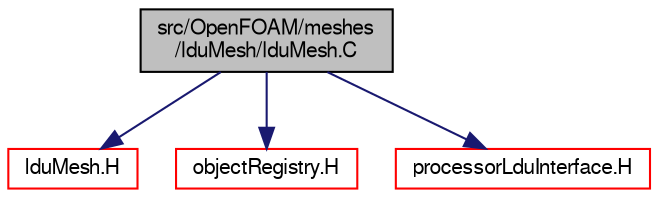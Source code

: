 digraph "src/OpenFOAM/meshes/lduMesh/lduMesh.C"
{
  bgcolor="transparent";
  edge [fontname="FreeSans",fontsize="10",labelfontname="FreeSans",labelfontsize="10"];
  node [fontname="FreeSans",fontsize="10",shape=record];
  Node0 [label="src/OpenFOAM/meshes\l/lduMesh/lduMesh.C",height=0.2,width=0.4,color="black", fillcolor="grey75", style="filled", fontcolor="black"];
  Node0 -> Node1 [color="midnightblue",fontsize="10",style="solid",fontname="FreeSans"];
  Node1 [label="lduMesh.H",height=0.2,width=0.4,color="red",URL="$a11153.html"];
  Node0 -> Node96 [color="midnightblue",fontsize="10",style="solid",fontname="FreeSans"];
  Node96 [label="objectRegistry.H",height=0.2,width=0.4,color="red",URL="$a09242.html"];
  Node0 -> Node111 [color="midnightblue",fontsize="10",style="solid",fontname="FreeSans"];
  Node111 [label="processorLduInterface.H",height=0.2,width=0.4,color="red",URL="$a10661.html"];
}
